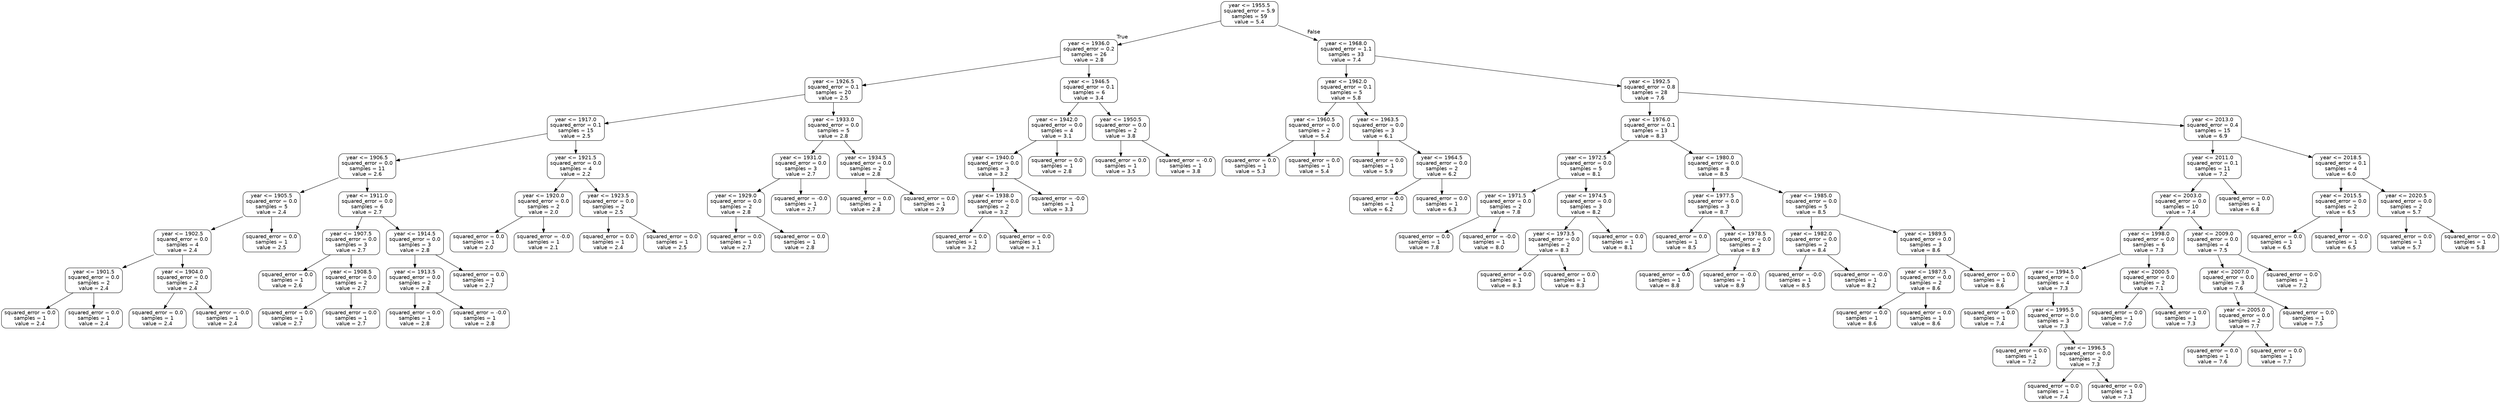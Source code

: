 digraph Tree {
node [shape=box, style="rounded", color="black", fontname="helvetica"] ;
edge [fontname="helvetica"] ;
0 [label="year <= 1955.5\nsquared_error = 5.9\nsamples = 59\nvalue = 5.4"] ;
1 [label="year <= 1936.0\nsquared_error = 0.2\nsamples = 26\nvalue = 2.8"] ;
0 -> 1 [labeldistance=2.5, labelangle=45, headlabel="True"] ;
2 [label="year <= 1926.5\nsquared_error = 0.1\nsamples = 20\nvalue = 2.5"] ;
1 -> 2 ;
3 [label="year <= 1917.0\nsquared_error = 0.1\nsamples = 15\nvalue = 2.5"] ;
2 -> 3 ;
4 [label="year <= 1906.5\nsquared_error = 0.0\nsamples = 11\nvalue = 2.6"] ;
3 -> 4 ;
5 [label="year <= 1905.5\nsquared_error = 0.0\nsamples = 5\nvalue = 2.4"] ;
4 -> 5 ;
6 [label="year <= 1902.5\nsquared_error = 0.0\nsamples = 4\nvalue = 2.4"] ;
5 -> 6 ;
7 [label="year <= 1901.5\nsquared_error = 0.0\nsamples = 2\nvalue = 2.4"] ;
6 -> 7 ;
8 [label="squared_error = 0.0\nsamples = 1\nvalue = 2.4"] ;
7 -> 8 ;
9 [label="squared_error = 0.0\nsamples = 1\nvalue = 2.4"] ;
7 -> 9 ;
10 [label="year <= 1904.0\nsquared_error = 0.0\nsamples = 2\nvalue = 2.4"] ;
6 -> 10 ;
11 [label="squared_error = 0.0\nsamples = 1\nvalue = 2.4"] ;
10 -> 11 ;
12 [label="squared_error = -0.0\nsamples = 1\nvalue = 2.4"] ;
10 -> 12 ;
13 [label="squared_error = 0.0\nsamples = 1\nvalue = 2.5"] ;
5 -> 13 ;
14 [label="year <= 1911.0\nsquared_error = 0.0\nsamples = 6\nvalue = 2.7"] ;
4 -> 14 ;
15 [label="year <= 1907.5\nsquared_error = 0.0\nsamples = 3\nvalue = 2.7"] ;
14 -> 15 ;
16 [label="squared_error = 0.0\nsamples = 1\nvalue = 2.6"] ;
15 -> 16 ;
17 [label="year <= 1908.5\nsquared_error = 0.0\nsamples = 2\nvalue = 2.7"] ;
15 -> 17 ;
18 [label="squared_error = 0.0\nsamples = 1\nvalue = 2.7"] ;
17 -> 18 ;
19 [label="squared_error = 0.0\nsamples = 1\nvalue = 2.7"] ;
17 -> 19 ;
20 [label="year <= 1914.5\nsquared_error = 0.0\nsamples = 3\nvalue = 2.8"] ;
14 -> 20 ;
21 [label="year <= 1913.5\nsquared_error = 0.0\nsamples = 2\nvalue = 2.8"] ;
20 -> 21 ;
22 [label="squared_error = 0.0\nsamples = 1\nvalue = 2.8"] ;
21 -> 22 ;
23 [label="squared_error = -0.0\nsamples = 1\nvalue = 2.8"] ;
21 -> 23 ;
24 [label="squared_error = 0.0\nsamples = 1\nvalue = 2.7"] ;
20 -> 24 ;
25 [label="year <= 1921.5\nsquared_error = 0.0\nsamples = 4\nvalue = 2.2"] ;
3 -> 25 ;
26 [label="year <= 1920.0\nsquared_error = 0.0\nsamples = 2\nvalue = 2.0"] ;
25 -> 26 ;
27 [label="squared_error = 0.0\nsamples = 1\nvalue = 2.0"] ;
26 -> 27 ;
28 [label="squared_error = -0.0\nsamples = 1\nvalue = 2.1"] ;
26 -> 28 ;
29 [label="year <= 1923.5\nsquared_error = 0.0\nsamples = 2\nvalue = 2.5"] ;
25 -> 29 ;
30 [label="squared_error = 0.0\nsamples = 1\nvalue = 2.4"] ;
29 -> 30 ;
31 [label="squared_error = 0.0\nsamples = 1\nvalue = 2.5"] ;
29 -> 31 ;
32 [label="year <= 1933.0\nsquared_error = 0.0\nsamples = 5\nvalue = 2.8"] ;
2 -> 32 ;
33 [label="year <= 1931.0\nsquared_error = 0.0\nsamples = 3\nvalue = 2.7"] ;
32 -> 33 ;
34 [label="year <= 1929.0\nsquared_error = 0.0\nsamples = 2\nvalue = 2.8"] ;
33 -> 34 ;
35 [label="squared_error = 0.0\nsamples = 1\nvalue = 2.7"] ;
34 -> 35 ;
36 [label="squared_error = 0.0\nsamples = 1\nvalue = 2.8"] ;
34 -> 36 ;
37 [label="squared_error = -0.0\nsamples = 1\nvalue = 2.7"] ;
33 -> 37 ;
38 [label="year <= 1934.5\nsquared_error = 0.0\nsamples = 2\nvalue = 2.8"] ;
32 -> 38 ;
39 [label="squared_error = 0.0\nsamples = 1\nvalue = 2.8"] ;
38 -> 39 ;
40 [label="squared_error = 0.0\nsamples = 1\nvalue = 2.9"] ;
38 -> 40 ;
41 [label="year <= 1946.5\nsquared_error = 0.1\nsamples = 6\nvalue = 3.4"] ;
1 -> 41 ;
42 [label="year <= 1942.0\nsquared_error = 0.0\nsamples = 4\nvalue = 3.1"] ;
41 -> 42 ;
43 [label="year <= 1940.0\nsquared_error = 0.0\nsamples = 3\nvalue = 3.2"] ;
42 -> 43 ;
44 [label="year <= 1938.0\nsquared_error = 0.0\nsamples = 2\nvalue = 3.2"] ;
43 -> 44 ;
45 [label="squared_error = 0.0\nsamples = 1\nvalue = 3.2"] ;
44 -> 45 ;
46 [label="squared_error = 0.0\nsamples = 1\nvalue = 3.1"] ;
44 -> 46 ;
47 [label="squared_error = -0.0\nsamples = 1\nvalue = 3.3"] ;
43 -> 47 ;
48 [label="squared_error = 0.0\nsamples = 1\nvalue = 2.8"] ;
42 -> 48 ;
49 [label="year <= 1950.5\nsquared_error = 0.0\nsamples = 2\nvalue = 3.8"] ;
41 -> 49 ;
50 [label="squared_error = 0.0\nsamples = 1\nvalue = 3.5"] ;
49 -> 50 ;
51 [label="squared_error = -0.0\nsamples = 1\nvalue = 3.8"] ;
49 -> 51 ;
52 [label="year <= 1968.0\nsquared_error = 1.1\nsamples = 33\nvalue = 7.4"] ;
0 -> 52 [labeldistance=2.5, labelangle=-45, headlabel="False"] ;
53 [label="year <= 1962.0\nsquared_error = 0.1\nsamples = 5\nvalue = 5.8"] ;
52 -> 53 ;
54 [label="year <= 1960.5\nsquared_error = 0.0\nsamples = 2\nvalue = 5.4"] ;
53 -> 54 ;
55 [label="squared_error = 0.0\nsamples = 1\nvalue = 5.3"] ;
54 -> 55 ;
56 [label="squared_error = 0.0\nsamples = 1\nvalue = 5.4"] ;
54 -> 56 ;
57 [label="year <= 1963.5\nsquared_error = 0.0\nsamples = 3\nvalue = 6.1"] ;
53 -> 57 ;
58 [label="squared_error = 0.0\nsamples = 1\nvalue = 5.9"] ;
57 -> 58 ;
59 [label="year <= 1964.5\nsquared_error = 0.0\nsamples = 2\nvalue = 6.2"] ;
57 -> 59 ;
60 [label="squared_error = 0.0\nsamples = 1\nvalue = 6.2"] ;
59 -> 60 ;
61 [label="squared_error = 0.0\nsamples = 1\nvalue = 6.3"] ;
59 -> 61 ;
62 [label="year <= 1992.5\nsquared_error = 0.8\nsamples = 28\nvalue = 7.6"] ;
52 -> 62 ;
63 [label="year <= 1976.0\nsquared_error = 0.1\nsamples = 13\nvalue = 8.3"] ;
62 -> 63 ;
64 [label="year <= 1972.5\nsquared_error = 0.0\nsamples = 5\nvalue = 8.1"] ;
63 -> 64 ;
65 [label="year <= 1971.5\nsquared_error = 0.0\nsamples = 2\nvalue = 7.8"] ;
64 -> 65 ;
66 [label="squared_error = 0.0\nsamples = 1\nvalue = 7.8"] ;
65 -> 66 ;
67 [label="squared_error = -0.0\nsamples = 1\nvalue = 8.0"] ;
65 -> 67 ;
68 [label="year <= 1974.5\nsquared_error = 0.0\nsamples = 3\nvalue = 8.2"] ;
64 -> 68 ;
69 [label="year <= 1973.5\nsquared_error = 0.0\nsamples = 2\nvalue = 8.3"] ;
68 -> 69 ;
70 [label="squared_error = 0.0\nsamples = 1\nvalue = 8.3"] ;
69 -> 70 ;
71 [label="squared_error = 0.0\nsamples = 1\nvalue = 8.3"] ;
69 -> 71 ;
72 [label="squared_error = 0.0\nsamples = 1\nvalue = 8.1"] ;
68 -> 72 ;
73 [label="year <= 1980.0\nsquared_error = 0.0\nsamples = 8\nvalue = 8.5"] ;
63 -> 73 ;
74 [label="year <= 1977.5\nsquared_error = 0.0\nsamples = 3\nvalue = 8.7"] ;
73 -> 74 ;
75 [label="squared_error = 0.0\nsamples = 1\nvalue = 8.5"] ;
74 -> 75 ;
76 [label="year <= 1978.5\nsquared_error = 0.0\nsamples = 2\nvalue = 8.9"] ;
74 -> 76 ;
77 [label="squared_error = 0.0\nsamples = 1\nvalue = 8.8"] ;
76 -> 77 ;
78 [label="squared_error = -0.0\nsamples = 1\nvalue = 8.9"] ;
76 -> 78 ;
79 [label="year <= 1985.0\nsquared_error = 0.0\nsamples = 5\nvalue = 8.5"] ;
73 -> 79 ;
80 [label="year <= 1982.0\nsquared_error = 0.0\nsamples = 2\nvalue = 8.4"] ;
79 -> 80 ;
81 [label="squared_error = -0.0\nsamples = 1\nvalue = 8.5"] ;
80 -> 81 ;
82 [label="squared_error = -0.0\nsamples = 1\nvalue = 8.2"] ;
80 -> 82 ;
83 [label="year <= 1989.5\nsquared_error = 0.0\nsamples = 3\nvalue = 8.6"] ;
79 -> 83 ;
84 [label="year <= 1987.5\nsquared_error = 0.0\nsamples = 2\nvalue = 8.6"] ;
83 -> 84 ;
85 [label="squared_error = 0.0\nsamples = 1\nvalue = 8.6"] ;
84 -> 85 ;
86 [label="squared_error = 0.0\nsamples = 1\nvalue = 8.6"] ;
84 -> 86 ;
87 [label="squared_error = 0.0\nsamples = 1\nvalue = 8.6"] ;
83 -> 87 ;
88 [label="year <= 2013.0\nsquared_error = 0.4\nsamples = 15\nvalue = 6.9"] ;
62 -> 88 ;
89 [label="year <= 2011.0\nsquared_error = 0.1\nsamples = 11\nvalue = 7.2"] ;
88 -> 89 ;
90 [label="year <= 2003.0\nsquared_error = 0.0\nsamples = 10\nvalue = 7.4"] ;
89 -> 90 ;
91 [label="year <= 1998.0\nsquared_error = 0.0\nsamples = 6\nvalue = 7.3"] ;
90 -> 91 ;
92 [label="year <= 1994.5\nsquared_error = 0.0\nsamples = 4\nvalue = 7.3"] ;
91 -> 92 ;
93 [label="squared_error = 0.0\nsamples = 1\nvalue = 7.4"] ;
92 -> 93 ;
94 [label="year <= 1995.5\nsquared_error = 0.0\nsamples = 3\nvalue = 7.3"] ;
92 -> 94 ;
95 [label="squared_error = 0.0\nsamples = 1\nvalue = 7.2"] ;
94 -> 95 ;
96 [label="year <= 1996.5\nsquared_error = 0.0\nsamples = 2\nvalue = 7.3"] ;
94 -> 96 ;
97 [label="squared_error = 0.0\nsamples = 1\nvalue = 7.4"] ;
96 -> 97 ;
98 [label="squared_error = 0.0\nsamples = 1\nvalue = 7.3"] ;
96 -> 98 ;
99 [label="year <= 2000.5\nsquared_error = 0.0\nsamples = 2\nvalue = 7.1"] ;
91 -> 99 ;
100 [label="squared_error = 0.0\nsamples = 1\nvalue = 7.0"] ;
99 -> 100 ;
101 [label="squared_error = 0.0\nsamples = 1\nvalue = 7.3"] ;
99 -> 101 ;
102 [label="year <= 2009.0\nsquared_error = 0.0\nsamples = 4\nvalue = 7.5"] ;
90 -> 102 ;
103 [label="year <= 2007.0\nsquared_error = 0.0\nsamples = 3\nvalue = 7.6"] ;
102 -> 103 ;
104 [label="year <= 2005.0\nsquared_error = 0.0\nsamples = 2\nvalue = 7.7"] ;
103 -> 104 ;
105 [label="squared_error = 0.0\nsamples = 1\nvalue = 7.6"] ;
104 -> 105 ;
106 [label="squared_error = 0.0\nsamples = 1\nvalue = 7.7"] ;
104 -> 106 ;
107 [label="squared_error = 0.0\nsamples = 1\nvalue = 7.5"] ;
103 -> 107 ;
108 [label="squared_error = 0.0\nsamples = 1\nvalue = 7.2"] ;
102 -> 108 ;
109 [label="squared_error = 0.0\nsamples = 1\nvalue = 6.8"] ;
89 -> 109 ;
110 [label="year <= 2018.5\nsquared_error = 0.1\nsamples = 4\nvalue = 6.0"] ;
88 -> 110 ;
111 [label="year <= 2015.5\nsquared_error = 0.0\nsamples = 2\nvalue = 6.5"] ;
110 -> 111 ;
112 [label="squared_error = 0.0\nsamples = 1\nvalue = 6.5"] ;
111 -> 112 ;
113 [label="squared_error = -0.0\nsamples = 1\nvalue = 6.5"] ;
111 -> 113 ;
114 [label="year <= 2020.5\nsquared_error = 0.0\nsamples = 2\nvalue = 5.7"] ;
110 -> 114 ;
115 [label="squared_error = 0.0\nsamples = 1\nvalue = 5.7"] ;
114 -> 115 ;
116 [label="squared_error = 0.0\nsamples = 1\nvalue = 5.8"] ;
114 -> 116 ;
}